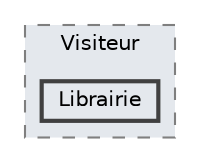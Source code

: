 digraph "/Users/thuillercolin/Documents/Cours/License/L3_Maths-Info/S6/PPIL/ProjetPPIL/PPIL/ProjetPPIL/ClienCpp/cmake-build-debug/CMakeFiles/ClientCpp.dir/Visiteur/Librairie"
{
 // LATEX_PDF_SIZE
  bgcolor="transparent";
  edge [fontname=Helvetica,fontsize=10,labelfontname=Helvetica,labelfontsize=10];
  node [fontname=Helvetica,fontsize=10,shape=box,height=0.2,width=0.4];
  compound=true
  subgraph clusterdir_6bc14680cbe409c798a2bd5148eab6f8 {
    graph [ bgcolor="#e4e8ed", pencolor="grey50", label="Visiteur", fontname=Helvetica,fontsize=10 style="filled,dashed", URL="dir_6bc14680cbe409c798a2bd5148eab6f8.html",tooltip=""]
  dir_7ce5c0d18399a9e153e5d0e5eab1d79a [label="Librairie", fillcolor="#e4e8ed", color="grey25", style="filled,bold", URL="dir_7ce5c0d18399a9e153e5d0e5eab1d79a.html",tooltip=""];
  }
}
